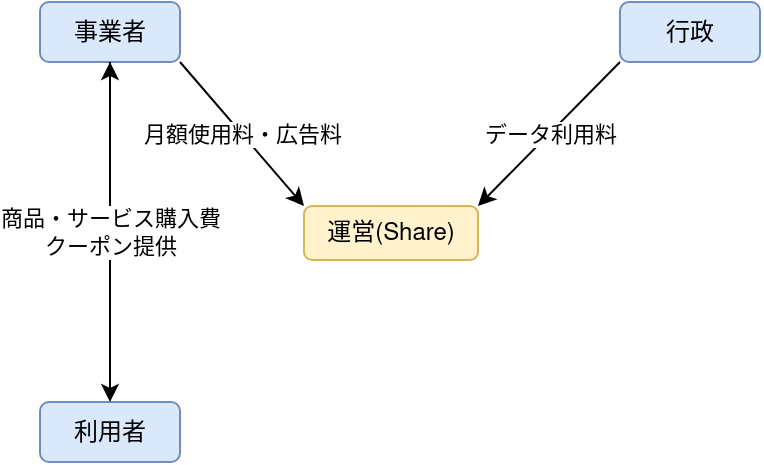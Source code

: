 <mxfile border="50" scale="3" compressed="false" locked="false" version="28.2.7">
  <diagram id="ErI-VfCkA8yiaAztduq6" name="ページ2">
    <mxGraphModel dx="463" dy="745" grid="1" gridSize="10" guides="1" tooltips="1" connect="1" arrows="1" fold="1" page="1" pageScale="1" pageWidth="430" pageHeight="430" math="0" shadow="0">
      <root>
        <mxCell id="0" />
        <mxCell id="1" parent="0" />
        <mxCell id="c22cKI5DZR_p66FqYPib-1" value="運営(Share)" style="rounded=1;whiteSpace=wrap;html=1;fillColor=#fff2cc;strokeColor=#d6b656;fontFamily=Nimbus Sans;" parent="1" vertex="1">
          <mxGeometry x="172" y="202" width="87" height="27" as="geometry" />
        </mxCell>
        <mxCell id="myS0w5q1qFaNtxmHbI0u-2" value="事業者" style="rounded=1;whiteSpace=wrap;html=1;fillColor=#dae8fc;strokeColor=#6c8ebf;" parent="1" vertex="1">
          <mxGeometry x="40" y="100" width="70" height="30" as="geometry" />
        </mxCell>
        <mxCell id="myS0w5q1qFaNtxmHbI0u-3" value="" style="endArrow=classic;html=1;rounded=0;exitX=1;exitY=1;exitDx=0;exitDy=0;entryX=0;entryY=0;entryDx=0;entryDy=0;" parent="1" source="myS0w5q1qFaNtxmHbI0u-2" target="c22cKI5DZR_p66FqYPib-1" edge="1">
          <mxGeometry relative="1" as="geometry">
            <mxPoint x="170" y="290" as="sourcePoint" />
            <mxPoint x="270" y="290" as="targetPoint" />
          </mxGeometry>
        </mxCell>
        <mxCell id="myS0w5q1qFaNtxmHbI0u-4" value="月額使用料・広告料" style="edgeLabel;resizable=0;html=1;;align=center;verticalAlign=middle;" parent="myS0w5q1qFaNtxmHbI0u-3" connectable="0" vertex="1">
          <mxGeometry relative="1" as="geometry" />
        </mxCell>
        <mxCell id="myS0w5q1qFaNtxmHbI0u-6" value="行政" style="rounded=1;whiteSpace=wrap;html=1;fillColor=#dae8fc;strokeColor=#6c8ebf;" parent="1" vertex="1">
          <mxGeometry x="330" y="100" width="70" height="30" as="geometry" />
        </mxCell>
        <mxCell id="myS0w5q1qFaNtxmHbI0u-7" value="" style="endArrow=classic;html=1;rounded=0;exitX=0;exitY=1;exitDx=0;exitDy=0;entryX=1;entryY=0;entryDx=0;entryDy=0;" parent="1" source="myS0w5q1qFaNtxmHbI0u-6" target="c22cKI5DZR_p66FqYPib-1" edge="1">
          <mxGeometry relative="1" as="geometry">
            <mxPoint x="170" y="290" as="sourcePoint" />
            <mxPoint x="270" y="290" as="targetPoint" />
          </mxGeometry>
        </mxCell>
        <mxCell id="myS0w5q1qFaNtxmHbI0u-8" value="データ利用料" style="edgeLabel;resizable=0;html=1;;align=center;verticalAlign=middle;" parent="myS0w5q1qFaNtxmHbI0u-7" connectable="0" vertex="1">
          <mxGeometry relative="1" as="geometry" />
        </mxCell>
        <mxCell id="myS0w5q1qFaNtxmHbI0u-11" value="利用者" style="rounded=1;whiteSpace=wrap;html=1;fillColor=#dae8fc;strokeColor=#6c8ebf;" parent="1" vertex="1">
          <mxGeometry x="40" y="300" width="70" height="30" as="geometry" />
        </mxCell>
        <mxCell id="myS0w5q1qFaNtxmHbI0u-14" value="" style="endArrow=classic;html=1;rounded=0;exitX=0.5;exitY=1;exitDx=0;exitDy=0;entryX=0.5;entryY=0;entryDx=0;entryDy=0;" parent="1" source="myS0w5q1qFaNtxmHbI0u-2" target="myS0w5q1qFaNtxmHbI0u-11" edge="1">
          <mxGeometry relative="1" as="geometry">
            <mxPoint x="170" y="290" as="sourcePoint" />
            <mxPoint x="270" y="290" as="targetPoint" />
          </mxGeometry>
        </mxCell>
        <mxCell id="myS0w5q1qFaNtxmHbI0u-15" value="商品・サービス購入費&lt;div&gt;クーポン提供&lt;/div&gt;" style="edgeLabel;resizable=0;html=1;;align=center;verticalAlign=middle;" parent="myS0w5q1qFaNtxmHbI0u-14" connectable="0" vertex="1">
          <mxGeometry relative="1" as="geometry" />
        </mxCell>
        <mxCell id="myS0w5q1qFaNtxmHbI0u-16" value="" style="endArrow=classic;html=1;rounded=0;entryX=0.5;entryY=1;entryDx=0;entryDy=0;" parent="1" target="myS0w5q1qFaNtxmHbI0u-2" edge="1">
          <mxGeometry width="50" height="50" relative="1" as="geometry">
            <mxPoint x="75" y="200" as="sourcePoint" />
            <mxPoint x="250" y="270" as="targetPoint" />
          </mxGeometry>
        </mxCell>
      </root>
    </mxGraphModel>
  </diagram>
</mxfile>
